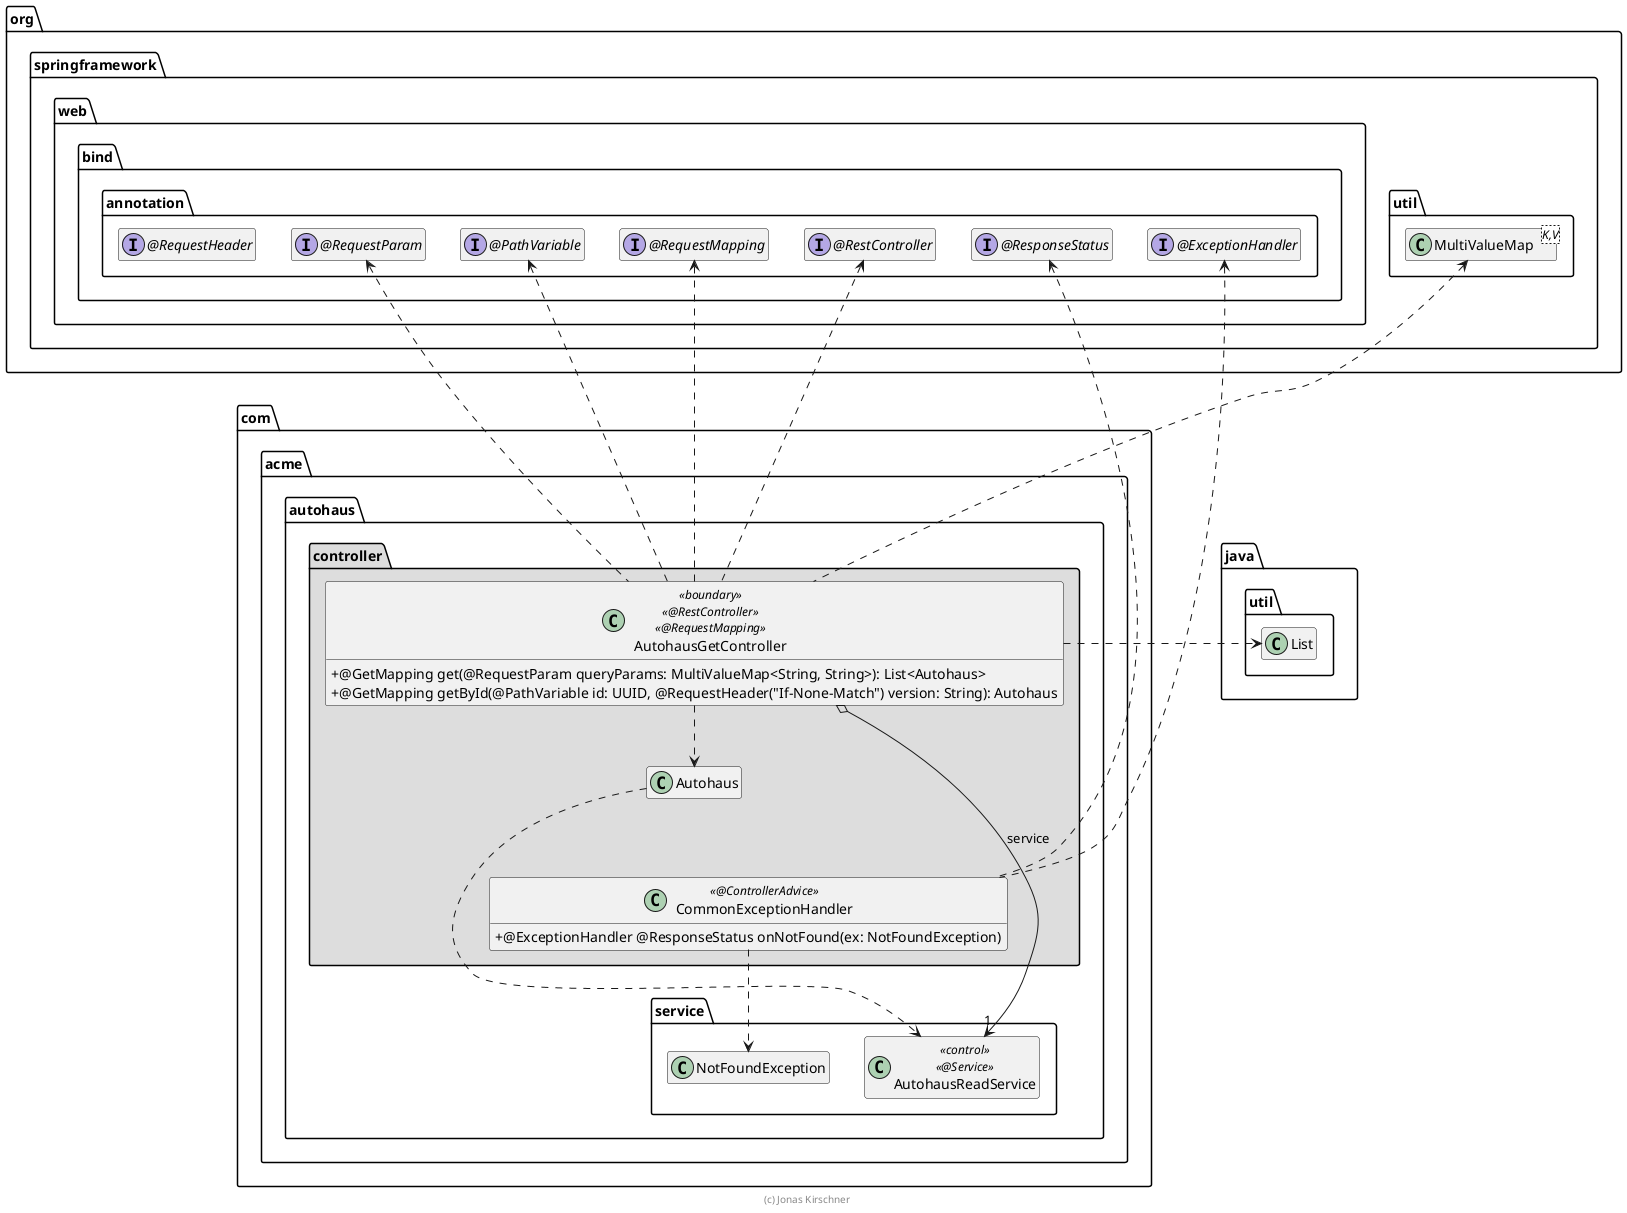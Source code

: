 @startuml AutohausGetController

skinparam classAttributeIconSize 0

package org.springframework {
    package web.bind.annotation {
        interface "@RestController" as RestController
        interface "@RequestMapping" as RequestMapping
        interface "@PathVariable" as PathVariable
        interface "@RequestParam" as RequestParam
        interface "@ExceptionHandler" as ExceptionHandler
        interface "@ResponseStatus" as ResponseStatus
        interface "@RequestHeader" as RequestHeader
    }

    package util {
        class MultiValueMap<K,V>
    }
}

package java.util {
    class List
}

package com.acme.autohaus {
    package service {
        class AutohausReadService << control >> << @Service >>
        class NotFoundException
    }

package controller #DDDDDD {
        class AutohausGetController << boundary >> << @RestController >> << @RequestMapping >> {
            + @GetMapping get(@RequestParam queryParams: MultiValueMap<String, String>): List<Autohaus>
            + @GetMapping getById(@PathVariable id: UUID, @RequestHeader("If-None-Match") version: String): Autohaus
        }

        class CommonExceptionHandler << @ControllerAdvice >> {
            + @ExceptionHandler @ResponseStatus onNotFound(ex: NotFoundException)
        }

        AutohausGetController o--> "1" AutohausReadService : service
        AutohausGetController ..> Autohaus

        AutohausGetController .up.> RestController
        AutohausGetController .up.> RequestMapping
        AutohausGetController .up.> PathVariable
        AutohausGetController .up.> RequestParam
        AutohausGetController .up.> MultiValueMap

        CommonExceptionHandler .up.> ExceptionHandler
        CommonExceptionHandler .up.> ResponseStatus
        CommonExceptionHandler ..> NotFoundException
        CommonExceptionHandler .up[hidden].> Autohaus

        AutohausGetController .right.> List

        Autohaus ..> AutohausReadService
    }
}

hide empty members

footer (c) Jonas Kirschner

@enduml

